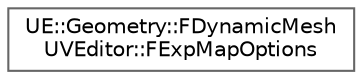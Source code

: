 digraph "Graphical Class Hierarchy"
{
 // INTERACTIVE_SVG=YES
 // LATEX_PDF_SIZE
  bgcolor="transparent";
  edge [fontname=Helvetica,fontsize=10,labelfontname=Helvetica,labelfontsize=10];
  node [fontname=Helvetica,fontsize=10,shape=box,height=0.2,width=0.4];
  rankdir="LR";
  Node0 [id="Node000000",label="UE::Geometry::FDynamicMesh\lUVEditor::FExpMapOptions",height=0.2,width=0.4,color="grey40", fillcolor="white", style="filled",URL="$d9/d27/structUE_1_1Geometry_1_1FDynamicMeshUVEditor_1_1FExpMapOptions.html",tooltip="FExpMapOptions provides additional control over ExpMap UV generation below."];
}
